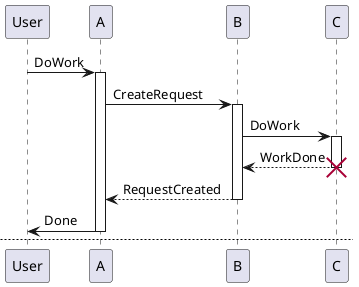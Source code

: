 @startuml
'https://plantuml.com/sequence-diagram

User -> A: DoWork
activate A
    A -> B: CreateRequest
    activate B
        B -> C: DoWork
        activate C
            C --> B: WorkDone
        destroy C
        B --> A: RequestCreated
    deactivate B
    A -> User: Done
deactivate A

newpage

User -> A: DoWork
activate A #FFBBBB
    A -> A: Internal call
    activate A #DarkSalmon
        A -> B: CreateRequest
        activate B
            B --> A: RequestCreated
        deactivate B
    deactivate A
A -> User: Done
deactivate A

@enduml